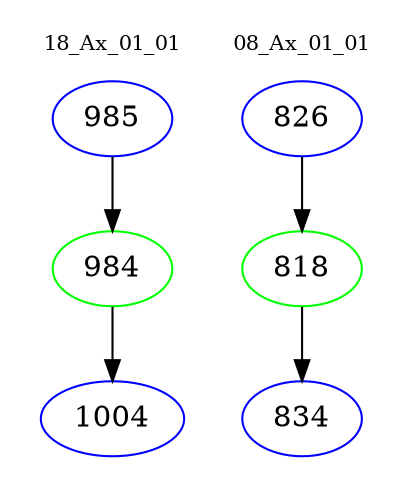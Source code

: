 digraph{
subgraph cluster_0 {
color = white
label = "18_Ax_01_01";
fontsize=10;
T0_985 [label="985", color="blue"]
T0_985 -> T0_984 [color="black"]
T0_984 [label="984", color="green"]
T0_984 -> T0_1004 [color="black"]
T0_1004 [label="1004", color="blue"]
}
subgraph cluster_1 {
color = white
label = "08_Ax_01_01";
fontsize=10;
T1_826 [label="826", color="blue"]
T1_826 -> T1_818 [color="black"]
T1_818 [label="818", color="green"]
T1_818 -> T1_834 [color="black"]
T1_834 [label="834", color="blue"]
}
}
